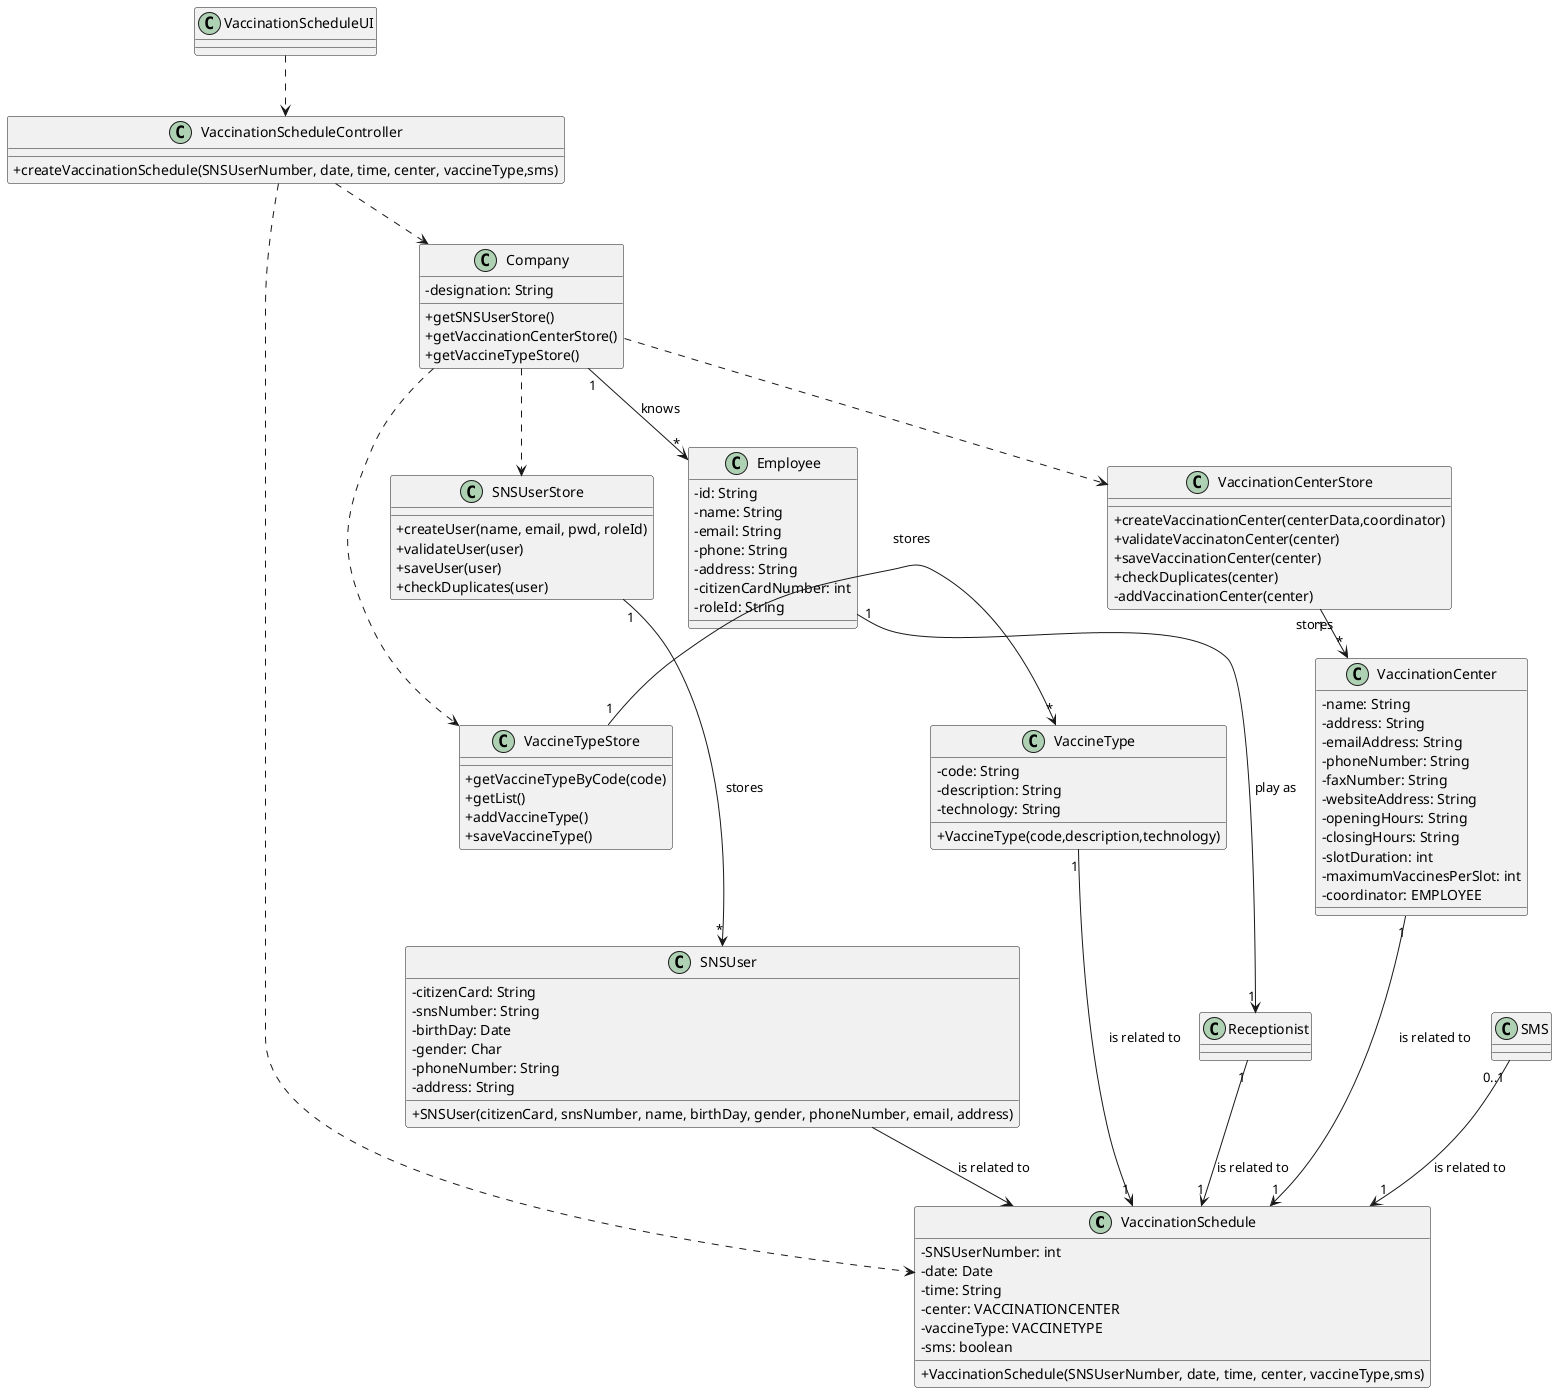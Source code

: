 @startuml US02_CD
skinparam classAttributeIconSize 0

class VaccinationSchedule {
  - SNSUserNumber: int
  - date: Date
  - time: String
  - center: VACCINATIONCENTER
  - vaccineType: VACCINETYPE
  - sms: boolean
  +VaccinationSchedule(SNSUserNumber, date, time, center, vaccineType,sms)
}


class Company {
  -designation: String
  +getSNSUserStore()
  +getVaccinationCenterStore()
  +getVaccineTypeStore()
}

class VaccinationScheduleController {
  +createVaccinationSchedule(SNSUserNumber, date, time, center, vaccineType,sms)
}

class VaccinationScheduleUI {}

class SNSUserStore {
  + createUser(name, email, pwd, roleId)
  + validateUser(user)
  + saveUser(user)
  + checkDuplicates(user)
}

class VaccinationCenterStore {
+createVaccinationCenter(centerData,coordinator)
+validateVaccinatonCenter(center)
+saveVaccinationCenter(center)
+checkDuplicates(center)
-addVaccinationCenter(center)
}

class VaccineTypeStore {
  +getVaccineTypeByCode(code)
  +getList()
  +addVaccineType()
  +saveVaccineType()
}

class VaccinationCenter{
  - name: String
  - address: String
  - emailAddress: String
  - phoneNumber: String
  - faxNumber: String
  - websiteAddress: String
  - openingHours: String
  - closingHours: String
  - slotDuration: int
  - maximumVaccinesPerSlot: int
  - coordinator: EMPLOYEE
}

class VaccineType {
  - code: String
  - description: String
  - technology: String
  + VaccineType(code,description,technology)
}

class SNSUser {
  - citizenCard: String 
  - snsNumber: String 
  - birthDay: Date 
  - gender: Char
  - phoneNumber: String 
  - address: String
  + SNSUser(citizenCard, snsNumber, name, birthDay, gender, phoneNumber, email, address)
  }

class Employee {
  -id: String 
  -name: String 
  -email: String 
  -phone: String 
  -address: String 
  -citizenCardNumber: int 
  -roleId: String 
}

class Receptionist {}

class SMS {}

VaccinationScheduleUI ..> VaccinationScheduleController
VaccinationScheduleController ..> VaccinationSchedule
VaccinationScheduleController ..> Company
Company ..> SNSUserStore
Company ..> VaccinationCenterStore
Company ..> VaccineTypeStore
Company "1" --> "*" Employee : knows
VaccinationCenterStore "1" -> "*" VaccinationCenter : stores
VaccineTypeStore "1" -> "*" VaccineType : stores
SNSUserStore "1" -> "*" SNSUser : stores
Employee "1" --> "1" Receptionist : play as
Receptionist "1" --> "1" VaccinationSchedule : is related to
VaccinationCenter "1" --> "1" VaccinationSchedule : is related to
SNSUser --> VaccinationSchedule : is related to
VaccineType "1" --> "1" VaccinationSchedule : is related to
SMS "0..1" --> "1" VaccinationSchedule : is related to


@enduml